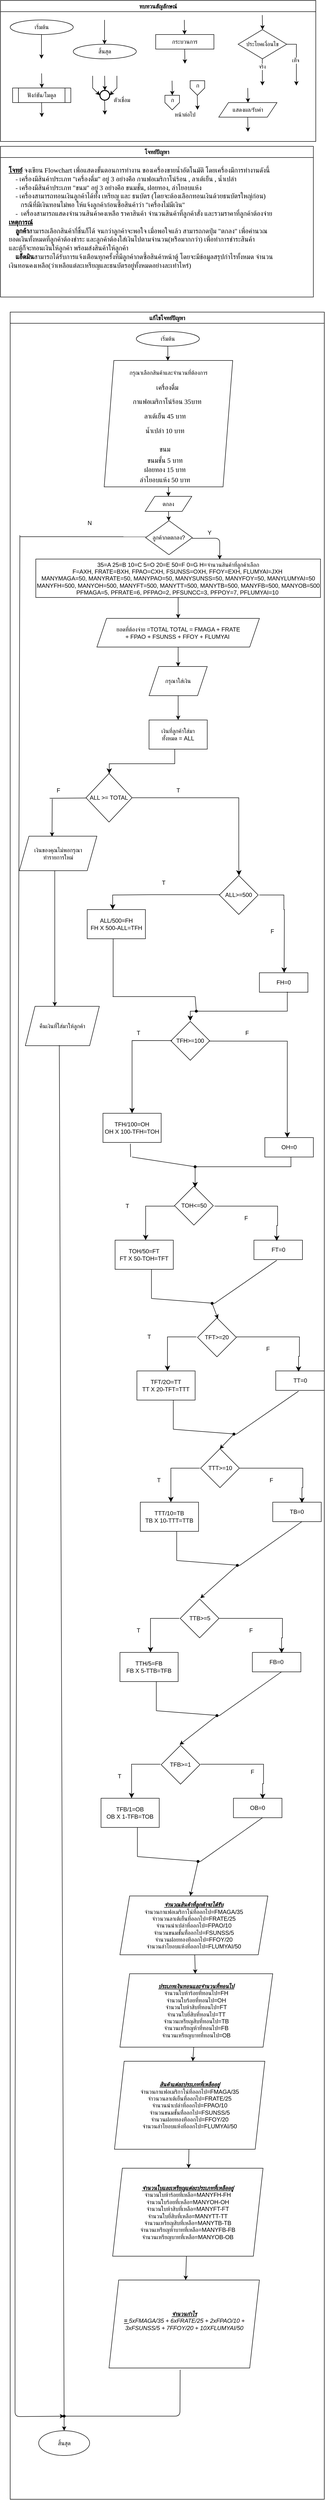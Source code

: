 <mxfile>
    <diagram id="C5RBs43oDa-KdzZeNtuy" name="Page-1">
        <mxGraphModel dx="1872" dy="563" grid="1" gridSize="10" guides="1" tooltips="1" connect="0" arrows="1" fold="1" page="1" pageScale="1" pageWidth="827" pageHeight="1169" math="0" shadow="0">
            <root>
                <mxCell id="WIyWlLk6GJQsqaUBKTNV-0"/>
                <mxCell id="WIyWlLk6GJQsqaUBKTNV-1" parent="WIyWlLk6GJQsqaUBKTNV-0"/>
                <mxCell id="M7CGMbNuYNeq0SnUNNgH-6" value="ทบทวนสัญลักษณ์" style="swimlane;fontFamily=Sarabun;fontSource=https%3A%2F%2Ffonts.googleapis.com%2Fcss%3Ffamily%3DSarabun;" parent="WIyWlLk6GJQsqaUBKTNV-1" vertex="1">
                    <mxGeometry x="-720" y="20" width="650" height="290" as="geometry"/>
                </mxCell>
                <mxCell id="M7CGMbNuYNeq0SnUNNgH-2" value="&lt;font data-font-src=&quot;https://fonts.googleapis.com/css?family=Sarabun&quot; face=&quot;Sarabun&quot;&gt;เริ่มต้น&lt;/font&gt;" style="ellipse;whiteSpace=wrap;html=1;" parent="M7CGMbNuYNeq0SnUNNgH-6" vertex="1">
                    <mxGeometry x="20" y="40" width="130" height="30" as="geometry"/>
                </mxCell>
                <mxCell id="M7CGMbNuYNeq0SnUNNgH-5" value="" style="endArrow=classic;html=1;rounded=0;" parent="M7CGMbNuYNeq0SnUNNgH-6" edge="1">
                    <mxGeometry width="50" height="50" relative="1" as="geometry">
                        <mxPoint x="84.5" y="70" as="sourcePoint"/>
                        <mxPoint x="84.5" y="120" as="targetPoint"/>
                    </mxGeometry>
                </mxCell>
                <mxCell id="M7CGMbNuYNeq0SnUNNgH-3" value="&lt;font face=&quot;Sarabun&quot;&gt;สิ้นสุด&lt;/font&gt;" style="ellipse;whiteSpace=wrap;html=1;" parent="M7CGMbNuYNeq0SnUNNgH-6" vertex="1">
                    <mxGeometry x="150" y="90" width="130" height="30" as="geometry"/>
                </mxCell>
                <mxCell id="M7CGMbNuYNeq0SnUNNgH-4" value="" style="endArrow=classic;html=1;rounded=0;" parent="M7CGMbNuYNeq0SnUNNgH-6" edge="1">
                    <mxGeometry width="50" height="50" relative="1" as="geometry">
                        <mxPoint x="214.5" y="40" as="sourcePoint"/>
                        <mxPoint x="214.5" y="90" as="targetPoint"/>
                    </mxGeometry>
                </mxCell>
                <mxCell id="mvioNwK95yMqdUQ73LqQ-0" value="กระบวนการ" style="rounded=0;whiteSpace=wrap;html=1;fontFamily=Sarabun;fontSource=https%3A%2F%2Ffonts.googleapis.com%2Fcss%3Ffamily%3DSarabun;" parent="M7CGMbNuYNeq0SnUNNgH-6" vertex="1">
                    <mxGeometry x="320" y="70" width="120" height="30" as="geometry"/>
                </mxCell>
                <mxCell id="mvioNwK95yMqdUQ73LqQ-1" value="" style="endArrow=classic;html=1;rounded=0;" parent="M7CGMbNuYNeq0SnUNNgH-6" edge="1">
                    <mxGeometry width="50" height="50" relative="1" as="geometry">
                        <mxPoint x="379" y="40" as="sourcePoint"/>
                        <mxPoint x="379.5" y="70" as="targetPoint"/>
                    </mxGeometry>
                </mxCell>
                <mxCell id="mvioNwK95yMqdUQ73LqQ-2" value="" style="endArrow=classic;html=1;rounded=0;" parent="M7CGMbNuYNeq0SnUNNgH-6" edge="1">
                    <mxGeometry width="50" height="50" relative="1" as="geometry">
                        <mxPoint x="379.75" y="100" as="sourcePoint"/>
                        <mxPoint x="380.25" y="130" as="targetPoint"/>
                    </mxGeometry>
                </mxCell>
                <mxCell id="mvioNwK95yMqdUQ73LqQ-3" value="ประโยคเงื่อนไข" style="rhombus;whiteSpace=wrap;html=1;fontFamily=Sarabun;fontSource=https%3A%2F%2Ffonts.googleapis.com%2Fcss%3Ffamily%3DSarabun;" parent="M7CGMbNuYNeq0SnUNNgH-6" vertex="1">
                    <mxGeometry x="490" y="60" width="100" height="60" as="geometry"/>
                </mxCell>
                <mxCell id="mvioNwK95yMqdUQ73LqQ-4" value="" style="endArrow=classic;html=1;rounded=0;" parent="M7CGMbNuYNeq0SnUNNgH-6" edge="1">
                    <mxGeometry width="50" height="50" relative="1" as="geometry">
                        <mxPoint x="539.71" y="30" as="sourcePoint"/>
                        <mxPoint x="540.21" y="60" as="targetPoint"/>
                    </mxGeometry>
                </mxCell>
                <mxCell id="mvioNwK95yMqdUQ73LqQ-5" value="" style="endArrow=classic;html=1;rounded=0;" parent="M7CGMbNuYNeq0SnUNNgH-6" edge="1">
                    <mxGeometry width="50" height="50" relative="1" as="geometry">
                        <mxPoint x="539.71" y="120" as="sourcePoint"/>
                        <mxPoint x="540" y="175" as="targetPoint"/>
                    </mxGeometry>
                </mxCell>
                <mxCell id="mvioNwK95yMqdUQ73LqQ-7" value="จริง" style="edgeLabel;html=1;align=center;verticalAlign=middle;resizable=0;points=[];fontFamily=Sarabun;fontSource=https%3A%2F%2Ffonts.googleapis.com%2Fcss%3Ffamily%3DSarabun;" parent="mvioNwK95yMqdUQ73LqQ-5" vertex="1" connectable="0">
                    <mxGeometry x="-0.414" y="-1" relative="1" as="geometry">
                        <mxPoint as="offset"/>
                    </mxGeometry>
                </mxCell>
                <mxCell id="mvioNwK95yMqdUQ73LqQ-6" value="" style="endArrow=classic;html=1;rounded=0;exitX=1;exitY=0.5;exitDx=0;exitDy=0;" parent="M7CGMbNuYNeq0SnUNNgH-6" source="mvioNwK95yMqdUQ73LqQ-3" edge="1">
                    <mxGeometry width="50" height="50" relative="1" as="geometry">
                        <mxPoint x="620" y="95" as="sourcePoint"/>
                        <mxPoint x="610" y="175" as="targetPoint"/>
                        <Array as="points">
                            <mxPoint x="610" y="90"/>
                        </Array>
                    </mxGeometry>
                </mxCell>
                <mxCell id="mvioNwK95yMqdUQ73LqQ-8" value="&lt;font data-font-src=&quot;https://fonts.googleapis.com/css?family=Sarabun&quot; face=&quot;Sarabun&quot;&gt;เท็จ&lt;/font&gt;" style="edgeLabel;html=1;align=center;verticalAlign=middle;resizable=0;points=[];" parent="mvioNwK95yMqdUQ73LqQ-6" vertex="1" connectable="0">
                    <mxGeometry x="-0.002" y="-2" relative="1" as="geometry">
                        <mxPoint as="offset"/>
                    </mxGeometry>
                </mxCell>
                <mxCell id="mvioNwK95yMqdUQ73LqQ-9" value="&lt;font data-font-src=&quot;https://fonts.googleapis.com/css?family=Sarabun&quot; face=&quot;Sarabun&quot;&gt;ฟังก์ชัน/โมดูล&lt;/font&gt;" style="shape=process;whiteSpace=wrap;html=1;backgroundOutline=1;" parent="M7CGMbNuYNeq0SnUNNgH-6" vertex="1">
                    <mxGeometry x="25" y="180" width="120" height="30" as="geometry"/>
                </mxCell>
                <mxCell id="mvioNwK95yMqdUQ73LqQ-11" value="" style="endArrow=classic;html=1;rounded=0;" parent="M7CGMbNuYNeq0SnUNNgH-6" edge="1">
                    <mxGeometry width="50" height="50" relative="1" as="geometry">
                        <mxPoint x="84.71" y="150" as="sourcePoint"/>
                        <mxPoint x="85.21" y="180" as="targetPoint"/>
                    </mxGeometry>
                </mxCell>
                <mxCell id="mvioNwK95yMqdUQ73LqQ-12" value="" style="endArrow=classic;html=1;rounded=0;" parent="M7CGMbNuYNeq0SnUNNgH-6" edge="1">
                    <mxGeometry width="50" height="50" relative="1" as="geometry">
                        <mxPoint x="84.71" y="210" as="sourcePoint"/>
                        <mxPoint x="85.21" y="240" as="targetPoint"/>
                    </mxGeometry>
                </mxCell>
                <mxCell id="mvioNwK95yMqdUQ73LqQ-13" value="" style="strokeWidth=2;html=1;shape=mxgraph.flowchart.start_2;whiteSpace=wrap;" parent="M7CGMbNuYNeq0SnUNNgH-6" vertex="1">
                    <mxGeometry x="205" y="185" width="20" height="20" as="geometry"/>
                </mxCell>
                <mxCell id="mvioNwK95yMqdUQ73LqQ-16" value="" style="endArrow=classic;html=1;rounded=0;" parent="M7CGMbNuYNeq0SnUNNgH-6" edge="1">
                    <mxGeometry width="50" height="50" relative="1" as="geometry">
                        <mxPoint x="214.71" y="155" as="sourcePoint"/>
                        <mxPoint x="215.21" y="185" as="targetPoint"/>
                    </mxGeometry>
                </mxCell>
                <mxCell id="mvioNwK95yMqdUQ73LqQ-17" value="" style="endArrow=classic;html=1;rounded=0;entryX=0;entryY=0.5;entryDx=0;entryDy=0;entryPerimeter=0;" parent="M7CGMbNuYNeq0SnUNNgH-6" target="mvioNwK95yMqdUQ73LqQ-13" edge="1">
                    <mxGeometry width="50" height="50" relative="1" as="geometry">
                        <mxPoint x="190.0" y="155" as="sourcePoint"/>
                        <mxPoint x="190.5" y="185" as="targetPoint"/>
                        <Array as="points">
                            <mxPoint x="190" y="180"/>
                        </Array>
                    </mxGeometry>
                </mxCell>
                <mxCell id="mvioNwK95yMqdUQ73LqQ-18" value="" style="endArrow=classic;html=1;rounded=0;entryX=1;entryY=0.5;entryDx=0;entryDy=0;entryPerimeter=0;" parent="M7CGMbNuYNeq0SnUNNgH-6" target="mvioNwK95yMqdUQ73LqQ-13" edge="1">
                    <mxGeometry width="50" height="50" relative="1" as="geometry">
                        <mxPoint x="240.0" y="155" as="sourcePoint"/>
                        <mxPoint x="240.5" y="185" as="targetPoint"/>
                        <Array as="points">
                            <mxPoint x="240" y="180"/>
                        </Array>
                    </mxGeometry>
                </mxCell>
                <mxCell id="mvioNwK95yMqdUQ73LqQ-19" value="" style="endArrow=classic;html=1;rounded=0;" parent="M7CGMbNuYNeq0SnUNNgH-6" edge="1">
                    <mxGeometry width="50" height="50" relative="1" as="geometry">
                        <mxPoint x="214.71" y="205" as="sourcePoint"/>
                        <mxPoint x="215.21" y="235" as="targetPoint"/>
                    </mxGeometry>
                </mxCell>
                <mxCell id="mvioNwK95yMqdUQ73LqQ-20" value="&lt;font data-font-src=&quot;https://fonts.googleapis.com/css?family=Sarabun&quot; face=&quot;Sarabun&quot;&gt;ตัวเชื่อม&lt;/font&gt;" style="text;html=1;align=center;verticalAlign=middle;resizable=0;points=[];autosize=1;strokeColor=none;fillColor=none;" parent="M7CGMbNuYNeq0SnUNNgH-6" vertex="1">
                    <mxGeometry x="220" y="190" width="60" height="30" as="geometry"/>
                </mxCell>
                <mxCell id="mvioNwK95yMqdUQ73LqQ-25" value="" style="endArrow=classic;html=1;rounded=0;" parent="M7CGMbNuYNeq0SnUNNgH-6" edge="1">
                    <mxGeometry width="50" height="50" relative="1" as="geometry">
                        <mxPoint x="353.71" y="165" as="sourcePoint"/>
                        <mxPoint x="354.21" y="195" as="targetPoint"/>
                    </mxGeometry>
                </mxCell>
                <mxCell id="mvioNwK95yMqdUQ73LqQ-21" value="" style="verticalLabelPosition=bottom;verticalAlign=top;html=1;shape=offPageConnector;rounded=0;size=0.5;" parent="M7CGMbNuYNeq0SnUNNgH-6" vertex="1">
                    <mxGeometry x="339" y="195" width="30" height="30" as="geometry"/>
                </mxCell>
                <mxCell id="mvioNwK95yMqdUQ73LqQ-26" value="" style="endArrow=classic;html=1;rounded=0;" parent="M7CGMbNuYNeq0SnUNNgH-6" edge="1">
                    <mxGeometry width="50" height="50" relative="1" as="geometry">
                        <mxPoint x="405.71" y="195" as="sourcePoint"/>
                        <mxPoint x="406.21" y="225" as="targetPoint"/>
                    </mxGeometry>
                </mxCell>
                <mxCell id="mvioNwK95yMqdUQ73LqQ-27" value="" style="verticalLabelPosition=bottom;verticalAlign=top;html=1;shape=offPageConnector;rounded=0;size=0.5;" parent="M7CGMbNuYNeq0SnUNNgH-6" vertex="1">
                    <mxGeometry x="391" y="165" width="30" height="30" as="geometry"/>
                </mxCell>
                <mxCell id="mvioNwK95yMqdUQ73LqQ-28" value="หน้าต่อไป" style="text;html=1;align=center;verticalAlign=middle;resizable=0;points=[];autosize=1;strokeColor=none;fillColor=none;fontFamily=Sarabun;fontSource=https%3A%2F%2Ffonts.googleapis.com%2Fcss%3Ffamily%3DSarabun;" parent="M7CGMbNuYNeq0SnUNNgH-6" vertex="1">
                    <mxGeometry x="345" y="220" width="70" height="30" as="geometry"/>
                </mxCell>
                <mxCell id="mvioNwK95yMqdUQ73LqQ-29" value="ก" style="text;html=1;align=center;verticalAlign=middle;resizable=0;points=[];autosize=1;strokeColor=none;fillColor=none;fontFamily=Sarabun;fontSource=https%3A%2F%2Ffonts.googleapis.com%2Fcss%3Ffamily%3DSarabun;" parent="M7CGMbNuYNeq0SnUNNgH-6" vertex="1">
                    <mxGeometry x="339" y="190" width="30" height="30" as="geometry"/>
                </mxCell>
                <mxCell id="mvioNwK95yMqdUQ73LqQ-30" value="ก" style="text;html=1;align=center;verticalAlign=middle;resizable=0;points=[];autosize=1;strokeColor=none;fillColor=none;fontFamily=Sarabun;fontSource=https%3A%2F%2Ffonts.googleapis.com%2Fcss%3Ffamily%3DSarabun;" parent="M7CGMbNuYNeq0SnUNNgH-6" vertex="1">
                    <mxGeometry x="391" y="160" width="30" height="30" as="geometry"/>
                </mxCell>
                <mxCell id="mvioNwK95yMqdUQ73LqQ-32" value="แสดงผล/รับค่า" style="shape=parallelogram;perimeter=parallelogramPerimeter;whiteSpace=wrap;html=1;fixedSize=1;fontFamily=Sarabun;fontSource=https%3A%2F%2Ffonts.googleapis.com%2Fcss%3Ffamily%3DSarabun;" parent="M7CGMbNuYNeq0SnUNNgH-6" vertex="1">
                    <mxGeometry x="450" y="210" width="120" height="30" as="geometry"/>
                </mxCell>
                <mxCell id="mvioNwK95yMqdUQ73LqQ-33" value="" style="endArrow=classic;html=1;rounded=0;" parent="M7CGMbNuYNeq0SnUNNgH-6" edge="1">
                    <mxGeometry width="50" height="50" relative="1" as="geometry">
                        <mxPoint x="509.71" y="180" as="sourcePoint"/>
                        <mxPoint x="510.21" y="210" as="targetPoint"/>
                    </mxGeometry>
                </mxCell>
                <mxCell id="mvioNwK95yMqdUQ73LqQ-34" value="" style="endArrow=classic;html=1;rounded=0;" parent="M7CGMbNuYNeq0SnUNNgH-6" edge="1">
                    <mxGeometry width="50" height="50" relative="1" as="geometry">
                        <mxPoint x="509.71" y="240" as="sourcePoint"/>
                        <mxPoint x="510.21" y="270" as="targetPoint"/>
                    </mxGeometry>
                </mxCell>
                <mxCell id="mvioNwK95yMqdUQ73LqQ-36" value="แก้ไขโจทย์ปัญหา" style="swimlane;fontFamily=Sarabun;fontSource=https%3A%2F%2Ffonts.googleapis.com%2Fcss%3Ffamily%3DSarabun;" parent="WIyWlLk6GJQsqaUBKTNV-1" vertex="1">
                    <mxGeometry x="-700" y="661" width="647.5" height="4499" as="geometry"/>
                </mxCell>
                <mxCell id="19" style="edgeStyle=none;html=1;exitX=0.5;exitY=1;exitDx=0;exitDy=0;entryX=0.5;entryY=0;entryDx=0;entryDy=0;" parent="mvioNwK95yMqdUQ73LqQ-36" source="mvioNwK95yMqdUQ73LqQ-35" edge="1">
                    <mxGeometry relative="1" as="geometry">
                        <mxPoint x="325" y="100" as="targetPoint"/>
                    </mxGeometry>
                </mxCell>
                <mxCell id="mvioNwK95yMqdUQ73LqQ-35" value="&lt;font data-font-src=&quot;https://fonts.googleapis.com/css?family=Sarabun&quot; face=&quot;Sarabun&quot;&gt;เริ่มต้น&lt;/font&gt;" style="ellipse;whiteSpace=wrap;html=1;" parent="mvioNwK95yMqdUQ73LqQ-36" vertex="1">
                    <mxGeometry x="260" y="40" width="130" height="30" as="geometry"/>
                </mxCell>
                <mxCell id="223" value="" style="edgeStyle=none;html=1;" parent="mvioNwK95yMqdUQ73LqQ-36" source="205" target="222" edge="1">
                    <mxGeometry relative="1" as="geometry"/>
                </mxCell>
                <mxCell id="205" value="ยอดที่ต้องจ่าย =TOTAL TOTAL =&amp;nbsp;FMAGA + FRATE &lt;br&gt;+ FPAO + FSUNSS + FFOY + FLUMYAI&amp;nbsp;" style="shape=parallelogram;perimeter=parallelogramPerimeter;whiteSpace=wrap;html=1;fixedSize=1;fontFamily=Helvetica;fontSize=12;" parent="mvioNwK95yMqdUQ73LqQ-36" vertex="1">
                    <mxGeometry x="178.75" y="630" width="335" height="59" as="geometry"/>
                </mxCell>
                <mxCell id="222" value="กรุณาใส่เงิน" style="shape=parallelogram;perimeter=parallelogramPerimeter;whiteSpace=wrap;html=1;fixedSize=1;" parent="mvioNwK95yMqdUQ73LqQ-36" vertex="1">
                    <mxGeometry x="286.25" y="729" width="120" height="60" as="geometry"/>
                </mxCell>
                <mxCell id="224" value="เงินที่ลูกค้าใส่มา&lt;br&gt;ทั้งหมด = ALL" style="whiteSpace=wrap;html=1;" parent="mvioNwK95yMqdUQ73LqQ-36" vertex="1">
                    <mxGeometry x="286.25" y="839" width="120" height="60" as="geometry"/>
                </mxCell>
                <mxCell id="225" value="" style="edgeStyle=none;html=1;" parent="mvioNwK95yMqdUQ73LqQ-36" source="222" target="224" edge="1">
                    <mxGeometry relative="1" as="geometry"/>
                </mxCell>
                <mxCell id="226" value="ALL &amp;gt;= TOTAL" style="rhombus;whiteSpace=wrap;html=1;" parent="mvioNwK95yMqdUQ73LqQ-36" vertex="1">
                    <mxGeometry x="156.25" y="949" width="95" height="100" as="geometry"/>
                </mxCell>
                <mxCell id="229" value="F" style="text;html=1;align=center;verticalAlign=middle;resizable=0;points=[];autosize=1;strokeColor=none;fillColor=none;" parent="mvioNwK95yMqdUQ73LqQ-36" vertex="1">
                    <mxGeometry x="83.75" y="969" width="30" height="30" as="geometry"/>
                </mxCell>
                <mxCell id="230" value="T" style="text;html=1;align=center;verticalAlign=middle;resizable=0;points=[];autosize=1;strokeColor=none;fillColor=none;" parent="mvioNwK95yMqdUQ73LqQ-36" vertex="1">
                    <mxGeometry x="331.25" y="969" width="30" height="30" as="geometry"/>
                </mxCell>
                <mxCell id="232" value="" style="edgeStyle=segmentEdgeStyle;endArrow=classic;html=1;curved=0;rounded=0;endSize=8;startSize=8;sourcePerimeterSpacing=0;targetPerimeterSpacing=0;" parent="mvioNwK95yMqdUQ73LqQ-36" source="224" target="226" edge="1">
                    <mxGeometry width="100" relative="1" as="geometry">
                        <mxPoint x="368.75" y="929" as="sourcePoint"/>
                        <mxPoint x="298.75" y="969" as="targetPoint"/>
                        <Array as="points">
                            <mxPoint x="339.25" y="929"/>
                            <mxPoint x="204.25" y="929"/>
                        </Array>
                    </mxGeometry>
                </mxCell>
                <mxCell id="228" value="" style="edgeStyle=segmentEdgeStyle;endArrow=classic;html=1;curved=0;rounded=0;endSize=8;startSize=8;sourcePerimeterSpacing=0;targetPerimeterSpacing=0;" parent="mvioNwK95yMqdUQ73LqQ-36" source="226" edge="1">
                    <mxGeometry width="100" relative="1" as="geometry">
                        <mxPoint x="308.75" y="1019" as="sourcePoint"/>
                        <mxPoint x="471.75" y="1159" as="targetPoint"/>
                        <Array as="points">
                            <mxPoint x="471.25" y="999"/>
                            <mxPoint x="471.25" y="1141"/>
                        </Array>
                    </mxGeometry>
                </mxCell>
                <mxCell id="234" value="&lt;div&gt;ALL/500=FH&lt;/div&gt;&lt;div&gt;FH X 500-ALL=TFH&lt;/div&gt;" style="rounded=0;whiteSpace=wrap;html=1;" parent="mvioNwK95yMqdUQ73LqQ-36" vertex="1">
                    <mxGeometry x="158.75" y="1229" width="120" height="60" as="geometry"/>
                </mxCell>
                <mxCell id="235" value="ALL&amp;gt;=500" style="rhombus;whiteSpace=wrap;html=1;" parent="mvioNwK95yMqdUQ73LqQ-36" vertex="1">
                    <mxGeometry x="431.25" y="1159" width="80" height="80" as="geometry"/>
                </mxCell>
                <mxCell id="236" value="" style="edgeStyle=segmentEdgeStyle;endArrow=classic;html=1;curved=0;rounded=0;endSize=8;startSize=8;sourcePerimeterSpacing=0;targetPerimeterSpacing=0;exitX=0.016;exitY=0.492;exitDx=0;exitDy=0;exitPerimeter=0;" parent="mvioNwK95yMqdUQ73LqQ-36" source="235" edge="1">
                    <mxGeometry width="100" relative="1" as="geometry">
                        <mxPoint x="311.25" y="1159" as="sourcePoint"/>
                        <mxPoint x="211.25" y="1229" as="targetPoint"/>
                        <Array as="points">
                            <mxPoint x="291.25" y="1198"/>
                            <mxPoint x="211.25" y="1199"/>
                        </Array>
                    </mxGeometry>
                </mxCell>
                <mxCell id="237" value="T" style="text;html=1;align=center;verticalAlign=middle;resizable=0;points=[];autosize=1;strokeColor=none;fillColor=none;" parent="mvioNwK95yMqdUQ73LqQ-36" vertex="1">
                    <mxGeometry x="301.25" y="1159" width="30" height="30" as="geometry"/>
                </mxCell>
                <mxCell id="238" value="" style="edgeStyle=segmentEdgeStyle;endArrow=classic;html=1;curved=0;rounded=0;endSize=8;startSize=8;sourcePerimeterSpacing=0;targetPerimeterSpacing=0;" parent="mvioNwK95yMqdUQ73LqQ-36" edge="1">
                    <mxGeometry width="100" relative="1" as="geometry">
                        <mxPoint x="513.75" y="1199" as="sourcePoint"/>
                        <mxPoint x="564.75" y="1359" as="targetPoint"/>
                        <Array as="points">
                            <mxPoint x="564.25" y="1199"/>
                            <mxPoint x="564.25" y="1229"/>
                            <mxPoint x="565.25" y="1229"/>
                            <mxPoint x="565.25" y="1239"/>
                        </Array>
                    </mxGeometry>
                </mxCell>
                <mxCell id="239" value="F" style="text;html=1;align=center;verticalAlign=middle;resizable=0;points=[];autosize=1;strokeColor=none;fillColor=none;" parent="mvioNwK95yMqdUQ73LqQ-36" vertex="1">
                    <mxGeometry x="525" y="1259" width="30" height="30" as="geometry"/>
                </mxCell>
                <mxCell id="240" value="FH=0" style="whiteSpace=wrap;html=1;" parent="mvioNwK95yMqdUQ73LqQ-36" vertex="1">
                    <mxGeometry x="513.75" y="1359" width="100" height="40" as="geometry"/>
                </mxCell>
                <mxCell id="241" value="TFH&amp;gt;=100" style="rhombus;whiteSpace=wrap;html=1;" parent="mvioNwK95yMqdUQ73LqQ-36" vertex="1">
                    <mxGeometry x="331.25" y="1459" width="80" height="80" as="geometry"/>
                </mxCell>
                <mxCell id="265" value="T" style="text;html=1;align=center;verticalAlign=middle;resizable=0;points=[];autosize=1;strokeColor=none;fillColor=none;" parent="mvioNwK95yMqdUQ73LqQ-36" vertex="1">
                    <mxGeometry x="248.75" y="1468" width="30" height="30" as="geometry"/>
                </mxCell>
                <mxCell id="266" value="" style="edgeStyle=segmentEdgeStyle;endArrow=classic;html=1;curved=0;rounded=0;endSize=8;startSize=8;sourcePerimeterSpacing=0;targetPerimeterSpacing=0;exitX=0.978;exitY=0.507;exitDx=0;exitDy=0;exitPerimeter=0;" parent="mvioNwK95yMqdUQ73LqQ-36" source="241" edge="1">
                    <mxGeometry width="100" relative="1" as="geometry">
                        <mxPoint x="421.25" y="1498" as="sourcePoint"/>
                        <mxPoint x="571.25" y="1698" as="targetPoint"/>
                        <Array as="points">
                            <mxPoint x="571.25" y="1500"/>
                        </Array>
                    </mxGeometry>
                </mxCell>
                <mxCell id="267" value="F" style="text;html=1;align=center;verticalAlign=middle;resizable=0;points=[];autosize=1;strokeColor=none;fillColor=none;" parent="mvioNwK95yMqdUQ73LqQ-36" vertex="1">
                    <mxGeometry x="472.5" y="1468" width="30" height="30" as="geometry"/>
                </mxCell>
                <mxCell id="269" value="&lt;div&gt;TFH/100=OH&lt;/div&gt;&lt;div&gt;OH X 100-TFH=TOH&lt;/div&gt;" style="rounded=0;whiteSpace=wrap;html=1;" parent="mvioNwK95yMqdUQ73LqQ-36" vertex="1">
                    <mxGeometry x="191.25" y="1648" width="120" height="60" as="geometry"/>
                </mxCell>
                <mxCell id="270" value="OH=0" style="whiteSpace=wrap;html=1;" parent="mvioNwK95yMqdUQ73LqQ-36" vertex="1">
                    <mxGeometry x="525" y="1698" width="100" height="40" as="geometry"/>
                </mxCell>
                <mxCell id="271" value="TOH&amp;lt;=50" style="rhombus;whiteSpace=wrap;html=1;" parent="mvioNwK95yMqdUQ73LqQ-36" vertex="1">
                    <mxGeometry x="338.75" y="1798" width="80" height="80" as="geometry"/>
                </mxCell>
                <mxCell id="272" value="" style="edgeStyle=segmentEdgeStyle;endArrow=classic;html=1;curved=0;rounded=0;endSize=8;startSize=8;sourcePerimeterSpacing=0;targetPerimeterSpacing=0;" parent="mvioNwK95yMqdUQ73LqQ-36" target="271" edge="1">
                    <mxGeometry width="100" relative="1" as="geometry">
                        <mxPoint x="578.75" y="1738" as="sourcePoint"/>
                        <mxPoint x="499.25" y="1798" as="targetPoint"/>
                        <Array as="points">
                            <mxPoint x="579.25" y="1758"/>
                            <mxPoint x="381.25" y="1758"/>
                            <mxPoint x="381.25" y="1798"/>
                            <mxPoint x="379.25" y="1798"/>
                        </Array>
                    </mxGeometry>
                </mxCell>
                <mxCell id="275" value="" style="shape=waypoint;sketch=0;size=6;pointerEvents=1;points=[];fillColor=none;resizable=0;rotatable=0;perimeter=centerPerimeter;snapToPoint=1;" parent="mvioNwK95yMqdUQ73LqQ-36" vertex="1">
                    <mxGeometry x="371.25" y="1748" width="20" height="20" as="geometry"/>
                </mxCell>
                <mxCell id="277" value="&lt;div&gt;TOH/50=FT&lt;/div&gt;&lt;div&gt;FT X 50-TOH=TFT&lt;/div&gt;" style="rounded=0;whiteSpace=wrap;html=1;" parent="mvioNwK95yMqdUQ73LqQ-36" vertex="1">
                    <mxGeometry x="216.25" y="1909" width="120" height="60" as="geometry"/>
                </mxCell>
                <mxCell id="278" value="FT=0" style="whiteSpace=wrap;html=1;" parent="mvioNwK95yMqdUQ73LqQ-36" vertex="1">
                    <mxGeometry x="502.5" y="1909" width="100" height="40" as="geometry"/>
                </mxCell>
                <mxCell id="279" value="" style="edgeStyle=segmentEdgeStyle;endArrow=classic;html=1;curved=0;rounded=0;endSize=8;startSize=8;sourcePerimeterSpacing=0;targetPerimeterSpacing=0;" parent="mvioNwK95yMqdUQ73LqQ-36" target="277" edge="1">
                    <mxGeometry width="100" relative="1" as="geometry">
                        <mxPoint x="338.75" y="1839" as="sourcePoint"/>
                        <mxPoint x="328.75" y="1879" as="targetPoint"/>
                        <Array as="points">
                            <mxPoint x="279.25" y="1839"/>
                        </Array>
                    </mxGeometry>
                </mxCell>
                <mxCell id="280" value="T" style="text;html=1;align=center;verticalAlign=middle;resizable=0;points=[];autosize=1;strokeColor=none;fillColor=none;" parent="mvioNwK95yMqdUQ73LqQ-36" vertex="1">
                    <mxGeometry x="226.25" y="1824" width="30" height="30" as="geometry"/>
                </mxCell>
                <mxCell id="281" value="" style="edgeStyle=segmentEdgeStyle;endArrow=classic;html=1;curved=0;rounded=0;endSize=8;startSize=8;sourcePerimeterSpacing=0;targetPerimeterSpacing=0;entryX=0.47;entryY=0.039;entryDx=0;entryDy=0;entryPerimeter=0;" parent="mvioNwK95yMqdUQ73LqQ-36" target="278" edge="1">
                    <mxGeometry width="100" relative="1" as="geometry">
                        <mxPoint x="421.25" y="1839" as="sourcePoint"/>
                        <mxPoint x="521.25" y="1879" as="targetPoint"/>
                        <Array as="points">
                            <mxPoint x="551.25" y="1839"/>
                            <mxPoint x="551.25" y="1879"/>
                            <mxPoint x="549.25" y="1879"/>
                        </Array>
                    </mxGeometry>
                </mxCell>
                <mxCell id="282" value="F" style="text;html=1;align=center;verticalAlign=middle;resizable=0;points=[];autosize=1;strokeColor=none;fillColor=none;" parent="mvioNwK95yMqdUQ73LqQ-36" vertex="1">
                    <mxGeometry x="471.25" y="1849" width="30" height="30" as="geometry"/>
                </mxCell>
                <mxCell id="286" value="TFT&amp;gt;=20" style="rhombus;whiteSpace=wrap;html=1;" parent="mvioNwK95yMqdUQ73LqQ-36" vertex="1">
                    <mxGeometry x="386.25" y="2069" width="80" height="80" as="geometry"/>
                </mxCell>
                <mxCell id="290" value="" style="shape=waypoint;sketch=0;size=6;pointerEvents=1;points=[];fillColor=none;resizable=0;rotatable=0;perimeter=centerPerimeter;snapToPoint=1;" parent="mvioNwK95yMqdUQ73LqQ-36" vertex="1">
                    <mxGeometry x="406.25" y="2029" width="20" height="20" as="geometry"/>
                </mxCell>
                <mxCell id="291" value="" style="endArrow=classic;html=1;entryX=0.526;entryY=0.02;entryDx=0;entryDy=0;entryPerimeter=0;exitX=0.467;exitY=0.828;exitDx=0;exitDy=0;exitPerimeter=0;" parent="mvioNwK95yMqdUQ73LqQ-36" source="290" target="286" edge="1">
                    <mxGeometry width="50" height="50" relative="1" as="geometry">
                        <mxPoint x="341.25" y="2059" as="sourcePoint"/>
                        <mxPoint x="391.25" y="2009" as="targetPoint"/>
                    </mxGeometry>
                </mxCell>
                <mxCell id="303" value="TTT&amp;gt;=10" style="rhombus;whiteSpace=wrap;html=1;" parent="mvioNwK95yMqdUQ73LqQ-36" vertex="1">
                    <mxGeometry x="392.5" y="2338" width="80" height="80" as="geometry"/>
                </mxCell>
                <mxCell id="313" value="TB=0" style="whiteSpace=wrap;html=1;" parent="mvioNwK95yMqdUQ73LqQ-36" vertex="1">
                    <mxGeometry x="541.25" y="2448" width="100" height="40" as="geometry"/>
                </mxCell>
                <mxCell id="315" value="T" style="text;html=1;align=center;verticalAlign=middle;resizable=0;points=[];autosize=1;strokeColor=none;fillColor=none;" parent="mvioNwK95yMqdUQ73LqQ-36" vertex="1">
                    <mxGeometry x="291.25" y="2388" width="30" height="30" as="geometry"/>
                </mxCell>
                <mxCell id="351" value="TFB&amp;gt;=1" style="rhombus;whiteSpace=wrap;html=1;" parent="mvioNwK95yMqdUQ73LqQ-36" vertex="1">
                    <mxGeometry x="311.25" y="2948" width="80" height="80" as="geometry"/>
                </mxCell>
                <mxCell id="353" value="เงินของคุณไม่พอกรุณา&lt;br&gt;ทำรายการใหม่" style="shape=parallelogram;perimeter=parallelogramPerimeter;whiteSpace=wrap;html=1;fixedSize=1;" parent="mvioNwK95yMqdUQ73LqQ-36" vertex="1">
                    <mxGeometry x="18.75" y="1078" width="160" height="71" as="geometry"/>
                </mxCell>
                <mxCell id="227" value="" style="endArrow=none;html=1;entryX=0.008;entryY=0.505;entryDx=0;entryDy=0;entryPerimeter=0;" parent="mvioNwK95yMqdUQ73LqQ-36" target="226" edge="1">
                    <mxGeometry width="50" height="50" relative="1" as="geometry">
                        <mxPoint x="81.25" y="1000" as="sourcePoint"/>
                        <mxPoint x="111.25" y="1038" as="targetPoint"/>
                        <Array as="points"/>
                    </mxGeometry>
                </mxCell>
                <mxCell id="354" value="" style="endArrow=classic;html=1;exitX=0.098;exitY=1.073;exitDx=0;exitDy=0;exitPerimeter=0;" parent="mvioNwK95yMqdUQ73LqQ-36" source="229" edge="1">
                    <mxGeometry width="50" height="50" relative="1" as="geometry">
                        <mxPoint x="221.25" y="1138" as="sourcePoint"/>
                        <mxPoint x="86.25" y="1079" as="targetPoint"/>
                    </mxGeometry>
                </mxCell>
                <mxCell id="355" value="คืนเงินที่ใส่มาให้ลูกค้า" style="shape=parallelogram;perimeter=parallelogramPerimeter;whiteSpace=wrap;html=1;fixedSize=1;" parent="mvioNwK95yMqdUQ73LqQ-36" vertex="1">
                    <mxGeometry x="31.25" y="1428" width="152.5" height="81" as="geometry"/>
                </mxCell>
                <mxCell id="356" value="" style="endArrow=classic;html=1;exitX=0.457;exitY=0.999;exitDx=0;exitDy=0;exitPerimeter=0;entryX=0.398;entryY=0;entryDx=0;entryDy=0;entryPerimeter=0;" parent="mvioNwK95yMqdUQ73LqQ-36" source="353" target="355" edge="1">
                    <mxGeometry width="50" height="50" relative="1" as="geometry">
                        <mxPoint x="301.25" y="1218" as="sourcePoint"/>
                        <mxPoint x="351.25" y="1168" as="targetPoint"/>
                    </mxGeometry>
                </mxCell>
                <mxCell id="345" value="F" style="text;html=1;align=center;verticalAlign=middle;resizable=0;points=[];autosize=1;strokeColor=none;fillColor=none;" parent="mvioNwK95yMqdUQ73LqQ-36" vertex="1">
                    <mxGeometry x="483.75" y="2988" width="30" height="30" as="geometry"/>
                </mxCell>
                <mxCell id="361" value="" style="edgeStyle=none;html=1;" parent="mvioNwK95yMqdUQ73LqQ-36" source="358" target="359" edge="1">
                    <mxGeometry relative="1" as="geometry"/>
                </mxCell>
                <mxCell id="358" value="&lt;b&gt;&lt;i&gt;&lt;u&gt;จำนวณสินค้าที่ลูกค้าจะได้รับ&lt;br&gt;&lt;/u&gt;&lt;/i&gt;&lt;/b&gt;จำนวนกาแฟอเมริกาโน่ที่ออกไป=FMAGA/35&lt;br&gt;จำวนวนลาเต้เย็นที่ออกไป=FRATE/25&lt;br&gt;จำนวนนำเปล่าที่ออกไป=FPAO/10&lt;br&gt;จำนวนขนมชั้นที่่ออกไป=FSUNSS/5&lt;br&gt;จำนวนฝอยทองทีออกไป=FFOY/20&lt;br&gt;จำนวนลำไยอบแห้งที่ออกไป=FLUMYAI/50" style="shape=parallelogram;perimeter=parallelogramPerimeter;whiteSpace=wrap;html=1;fixedSize=1;" parent="mvioNwK95yMqdUQ73LqQ-36" vertex="1">
                    <mxGeometry x="226.25" y="3258" width="305" height="121" as="geometry"/>
                </mxCell>
                <mxCell id="363" value="" style="edgeStyle=none;html=1;" parent="mvioNwK95yMqdUQ73LqQ-36" source="359" target="362" edge="1">
                    <mxGeometry relative="1" as="geometry"/>
                </mxCell>
                <mxCell id="359" value="&lt;div&gt;&lt;b&gt;&lt;i&gt;&lt;u&gt;ประเภทเงินทอนและจำนวนที่ทอนไป&lt;/u&gt;&lt;/i&gt;&lt;/b&gt;&lt;/div&gt;&lt;div&gt;จำนวนใบห้าร้อยที่ทอนไป=FH&lt;/div&gt;&lt;div&gt;จำนวนใบร้อยที่ทอนไป=OH&lt;/div&gt;&lt;div&gt;จำนวนใบห้าสิบที่ทอนไป=FT&lt;/div&gt;&lt;div&gt;จำนวนใบยี่สิบที่ทอนไป=TT&lt;/div&gt;&lt;div&gt;จำนวนเหรียญสิบที่ทอนไป=TB&lt;/div&gt;&lt;div&gt;จำนวนเหรียญห้าที่ทอนไป=FB&lt;/div&gt;&lt;div&gt;จำนวนเหรียญบาทที่ทอนไป=OB&lt;/div&gt;" style="shape=parallelogram;perimeter=parallelogramPerimeter;whiteSpace=wrap;html=1;fixedSize=1;" parent="mvioNwK95yMqdUQ73LqQ-36" vertex="1">
                    <mxGeometry x="226.25" y="3418" width="315" height="151" as="geometry"/>
                </mxCell>
                <mxCell id="367" value="" style="edgeStyle=none;html=1;" parent="mvioNwK95yMqdUQ73LqQ-36" source="362" target="364" edge="1">
                    <mxGeometry relative="1" as="geometry"/>
                </mxCell>
                <mxCell id="362" value="&lt;b&gt;&lt;i&gt;&lt;u&gt;สินค้าแต่ละประเภทที่เหลืออยู่&lt;br&gt;&lt;/u&gt;&lt;/i&gt;&lt;/b&gt;จำนวนกาแฟอเมริกาโน่ที่ออกไป=FMAGA/35&lt;br&gt;จำวนวนลาเต้เย็นที่ออกไป=FRATE/25&lt;br&gt;จำนวนนำเปล่าที่ออกไป=FPAO/10&lt;br&gt;จำนวนขนมชั้นที่่ออกไป=FSUNSS/5&lt;br&gt;จำนวนฝอยทองทีออกไป=FFOY/20&lt;br&gt;จำนวนลำไยอบแห้งที่ออกไป=FLUMYAI/50" style="shape=parallelogram;perimeter=parallelogramPerimeter;whiteSpace=wrap;html=1;fixedSize=1;" parent="mvioNwK95yMqdUQ73LqQ-36" vertex="1">
                    <mxGeometry x="215" y="3598" width="310" height="181" as="geometry"/>
                </mxCell>
                <mxCell id="366" value="" style="edgeStyle=none;html=1;" parent="mvioNwK95yMqdUQ73LqQ-36" source="364" target="365" edge="1">
                    <mxGeometry relative="1" as="geometry"/>
                </mxCell>
                <mxCell id="364" value="&lt;b&gt;&lt;i&gt;&lt;u&gt;จำนวนใบและเหรียญแต่ละประเภทที่เหลืออยู่&lt;br&gt;&lt;/u&gt;&lt;/i&gt;&lt;/b&gt;&lt;div&gt;จำนวนใบห้าร้อยที่เหลือ=MANYFH-FH&lt;/div&gt;&lt;div&gt;จำนวนใบร้อยที่เหลือ=MANYOH-OH&lt;/div&gt;&lt;div&gt;จำนวนใบห้าสิบที่เหลือ=MANYFT-FT&lt;/div&gt;&lt;div&gt;จำนวนใบยี่สิบที่เหลือ=MANYTT-TT&lt;/div&gt;&lt;div&gt;จำนวนเหรียญสิบที่เหลือ=MANYTB-TB&lt;/div&gt;&lt;div&gt;จำนวนเหรียญห้าบาทที่เหลือ=MANYFB-FB&lt;/div&gt;&lt;div&gt;จำนวนเหรียญบาทที่เหลือ=MANYOB-OB&lt;/div&gt;" style="shape=parallelogram;perimeter=parallelogramPerimeter;whiteSpace=wrap;html=1;fixedSize=1;" parent="mvioNwK95yMqdUQ73LqQ-36" vertex="1">
                    <mxGeometry x="211.25" y="3818" width="310" height="181" as="geometry"/>
                </mxCell>
                <mxCell id="365" value="&lt;i style=&quot;&quot;&gt;&lt;b style=&quot;text-decoration-line: underline;&quot;&gt;จำนวนกำไร &lt;br&gt;=&amp;nbsp;&lt;/b&gt;5xFMAGA/35 + 6xFRATE/25 + 2xFPAO/10 + 3xFSUNSS/5 + 7FFOY/20 + 10XFLUMYAI/50&lt;br&gt;&lt;/i&gt;&lt;div&gt;&lt;br&gt;&lt;/div&gt;" style="shape=parallelogram;perimeter=parallelogramPerimeter;whiteSpace=wrap;html=1;fixedSize=1;" parent="mvioNwK95yMqdUQ73LqQ-36" vertex="1">
                    <mxGeometry x="203.75" y="4048" width="310" height="181" as="geometry"/>
                </mxCell>
                <mxCell id="368" value="สิ้นสุด" style="ellipse;whiteSpace=wrap;html=1;" parent="mvioNwK95yMqdUQ73LqQ-36" vertex="1">
                    <mxGeometry x="58.75" y="4358" width="105" height="51" as="geometry"/>
                </mxCell>
                <mxCell id="242" value="" style="edgeStyle=segmentEdgeStyle;endArrow=classic;html=1;curved=0;rounded=0;endSize=8;startSize=8;sourcePerimeterSpacing=0;targetPerimeterSpacing=0;" parent="mvioNwK95yMqdUQ73LqQ-36" edge="1">
                    <mxGeometry width="100" relative="1" as="geometry">
                        <mxPoint x="571.25" y="1398" as="sourcePoint"/>
                        <mxPoint x="371.25" y="1458" as="targetPoint"/>
                        <Array as="points">
                            <mxPoint x="571.25" y="1438"/>
                            <mxPoint x="371.25" y="1438"/>
                        </Array>
                    </mxGeometry>
                </mxCell>
                <mxCell id="243" value="" style="endArrow=none;html=1;entryX=0.446;entryY=0.998;entryDx=0;entryDy=0;entryPerimeter=0;" parent="mvioNwK95yMqdUQ73LqQ-36" target="234" edge="1">
                    <mxGeometry width="50" height="50" relative="1" as="geometry">
                        <mxPoint x="212.25" y="1408" as="sourcePoint"/>
                        <mxPoint x="351.25" y="1288" as="targetPoint"/>
                    </mxGeometry>
                </mxCell>
                <mxCell id="244" value="" style="endArrow=none;html=1;" parent="mvioNwK95yMqdUQ73LqQ-36" edge="1">
                    <mxGeometry width="50" height="50" relative="1" as="geometry">
                        <mxPoint x="211.25" y="1408" as="sourcePoint"/>
                        <mxPoint x="381.25" y="1408" as="targetPoint"/>
                    </mxGeometry>
                </mxCell>
                <mxCell id="247" value="" style="endArrow=none;html=1;startArrow=none;" parent="mvioNwK95yMqdUQ73LqQ-36" source="245" edge="1">
                    <mxGeometry width="50" height="50" relative="1" as="geometry">
                        <mxPoint x="381.25" y="1408" as="sourcePoint"/>
                        <mxPoint x="381.25" y="1438" as="targetPoint"/>
                    </mxGeometry>
                </mxCell>
                <mxCell id="248" value="" style="endArrow=none;html=1;" parent="mvioNwK95yMqdUQ73LqQ-36" target="245" edge="1">
                    <mxGeometry width="50" height="50" relative="1" as="geometry">
                        <mxPoint x="381.25" y="1408" as="sourcePoint"/>
                        <mxPoint x="381.25" y="1438" as="targetPoint"/>
                    </mxGeometry>
                </mxCell>
                <mxCell id="245" value="" style="shape=waypoint;sketch=0;size=6;pointerEvents=1;points=[];fillColor=none;resizable=0;rotatable=0;perimeter=centerPerimeter;snapToPoint=1;" parent="mvioNwK95yMqdUQ73LqQ-36" vertex="1">
                    <mxGeometry x="373.75" y="1428" width="20" height="20" as="geometry"/>
                </mxCell>
                <mxCell id="263" value="" style="edgeStyle=segmentEdgeStyle;endArrow=classic;html=1;curved=0;rounded=0;endSize=8;startSize=8;sourcePerimeterSpacing=0;targetPerimeterSpacing=0;exitX=0.033;exitY=0.493;exitDx=0;exitDy=0;exitPerimeter=0;" parent="mvioNwK95yMqdUQ73LqQ-36" source="241" edge="1">
                    <mxGeometry width="100" relative="1" as="geometry">
                        <mxPoint x="311.25" y="1518" as="sourcePoint"/>
                        <mxPoint x="251.25" y="1648" as="targetPoint"/>
                        <Array as="points">
                            <mxPoint x="251.25" y="1498"/>
                            <mxPoint x="251.25" y="1588"/>
                        </Array>
                    </mxGeometry>
                </mxCell>
                <mxCell id="273" value="" style="endArrow=none;html=1;exitX=0.471;exitY=1.045;exitDx=0;exitDy=0;exitPerimeter=0;" parent="mvioNwK95yMqdUQ73LqQ-36" source="269" edge="1">
                    <mxGeometry width="50" height="50" relative="1" as="geometry">
                        <mxPoint x="381.25" y="1698" as="sourcePoint"/>
                        <mxPoint x="248.25" y="1738" as="targetPoint"/>
                    </mxGeometry>
                </mxCell>
                <mxCell id="274" value="" style="endArrow=none;html=1;" parent="mvioNwK95yMqdUQ73LqQ-36" edge="1">
                    <mxGeometry width="50" height="50" relative="1" as="geometry">
                        <mxPoint x="251.25" y="1738" as="sourcePoint"/>
                        <mxPoint x="381.25" y="1758" as="targetPoint"/>
                    </mxGeometry>
                </mxCell>
                <mxCell id="287" value="" style="endArrow=none;html=1;exitX=0.625;exitY=1;exitDx=0;exitDy=0;exitPerimeter=0;" parent="mvioNwK95yMqdUQ73LqQ-36" source="277" edge="1">
                    <mxGeometry width="50" height="50" relative="1" as="geometry">
                        <mxPoint x="341.25" y="2059" as="sourcePoint"/>
                        <mxPoint x="291.25" y="2029" as="targetPoint"/>
                    </mxGeometry>
                </mxCell>
                <mxCell id="288" value="" style="endArrow=none;html=1;" parent="mvioNwK95yMqdUQ73LqQ-36" edge="1">
                    <mxGeometry width="50" height="50" relative="1" as="geometry">
                        <mxPoint x="291.25" y="2029" as="sourcePoint"/>
                        <mxPoint x="421.25" y="2039" as="targetPoint"/>
                    </mxGeometry>
                </mxCell>
                <mxCell id="289" value="" style="endArrow=none;html=1;entryX=0.47;entryY=1.039;entryDx=0;entryDy=0;entryPerimeter=0;" parent="mvioNwK95yMqdUQ73LqQ-36" target="278" edge="1">
                    <mxGeometry width="50" height="50" relative="1" as="geometry">
                        <mxPoint x="421.25" y="2039" as="sourcePoint"/>
                        <mxPoint x="391.25" y="2009" as="targetPoint"/>
                    </mxGeometry>
                </mxCell>
                <mxCell id="292" value="&lt;div&gt;TFT/2O=TT&lt;/div&gt;&lt;div&gt;TT X 20-TFT=TTT&lt;/div&gt;" style="rounded=0;whiteSpace=wrap;html=1;" parent="mvioNwK95yMqdUQ73LqQ-36" vertex="1">
                    <mxGeometry x="261.25" y="2178" width="120" height="60" as="geometry"/>
                </mxCell>
                <mxCell id="293" value="TT=0" style="whiteSpace=wrap;html=1;" parent="mvioNwK95yMqdUQ73LqQ-36" vertex="1">
                    <mxGeometry x="547.5" y="2178" width="100" height="40" as="geometry"/>
                </mxCell>
                <mxCell id="294" value="" style="edgeStyle=segmentEdgeStyle;endArrow=classic;html=1;curved=0;rounded=0;endSize=8;startSize=8;sourcePerimeterSpacing=0;targetPerimeterSpacing=0;" parent="mvioNwK95yMqdUQ73LqQ-36" target="292" edge="1">
                    <mxGeometry width="100" relative="1" as="geometry">
                        <mxPoint x="383.75" y="2108" as="sourcePoint"/>
                        <mxPoint x="1073.75" y="1487" as="targetPoint"/>
                        <Array as="points">
                            <mxPoint x="324.25" y="2108"/>
                        </Array>
                    </mxGeometry>
                </mxCell>
                <mxCell id="295" value="T" style="text;html=1;align=center;verticalAlign=middle;resizable=0;points=[];autosize=1;strokeColor=none;fillColor=none;" parent="mvioNwK95yMqdUQ73LqQ-36" vertex="1">
                    <mxGeometry x="271.25" y="2093" width="30" height="30" as="geometry"/>
                </mxCell>
                <mxCell id="296" value="" style="edgeStyle=segmentEdgeStyle;endArrow=classic;html=1;curved=0;rounded=0;endSize=8;startSize=8;sourcePerimeterSpacing=0;targetPerimeterSpacing=0;entryX=0.47;entryY=0.039;entryDx=0;entryDy=0;entryPerimeter=0;" parent="mvioNwK95yMqdUQ73LqQ-36" target="293" edge="1">
                    <mxGeometry width="100" relative="1" as="geometry">
                        <mxPoint x="466.25" y="2108" as="sourcePoint"/>
                        <mxPoint x="1266.25" y="1487" as="targetPoint"/>
                        <Array as="points">
                            <mxPoint x="596.25" y="2108"/>
                            <mxPoint x="596.25" y="2148"/>
                            <mxPoint x="594.25" y="2148"/>
                        </Array>
                    </mxGeometry>
                </mxCell>
                <mxCell id="297" value="F" style="text;html=1;align=center;verticalAlign=middle;resizable=0;points=[];autosize=1;strokeColor=none;fillColor=none;" parent="mvioNwK95yMqdUQ73LqQ-36" vertex="1">
                    <mxGeometry x="516.25" y="2118" width="30" height="30" as="geometry"/>
                </mxCell>
                <mxCell id="298" value="" style="shape=waypoint;sketch=0;size=6;pointerEvents=1;points=[];fillColor=none;resizable=0;rotatable=0;perimeter=centerPerimeter;snapToPoint=1;" parent="mvioNwK95yMqdUQ73LqQ-36" vertex="1">
                    <mxGeometry x="451.25" y="2298" width="20" height="20" as="geometry"/>
                </mxCell>
                <mxCell id="299" value="" style="endArrow=classic;html=1;entryX=0.491;entryY=0.006;entryDx=0;entryDy=0;entryPerimeter=0;exitX=0.467;exitY=0.828;exitDx=0;exitDy=0;exitPerimeter=0;" parent="mvioNwK95yMqdUQ73LqQ-36" source="298" target="303" edge="1">
                    <mxGeometry width="50" height="50" relative="1" as="geometry">
                        <mxPoint x="1086.25" y="1667" as="sourcePoint"/>
                        <mxPoint x="473.33" y="2339.6" as="targetPoint"/>
                    </mxGeometry>
                </mxCell>
                <mxCell id="300" value="" style="endArrow=none;html=1;exitX=0.625;exitY=1;exitDx=0;exitDy=0;exitPerimeter=0;" parent="mvioNwK95yMqdUQ73LqQ-36" source="292" edge="1">
                    <mxGeometry width="50" height="50" relative="1" as="geometry">
                        <mxPoint x="386.25" y="2328" as="sourcePoint"/>
                        <mxPoint x="336.25" y="2298" as="targetPoint"/>
                    </mxGeometry>
                </mxCell>
                <mxCell id="301" value="" style="endArrow=none;html=1;" parent="mvioNwK95yMqdUQ73LqQ-36" edge="1">
                    <mxGeometry width="50" height="50" relative="1" as="geometry">
                        <mxPoint x="336.25" y="2298" as="sourcePoint"/>
                        <mxPoint x="466.25" y="2308" as="targetPoint"/>
                    </mxGeometry>
                </mxCell>
                <mxCell id="302" value="" style="endArrow=none;html=1;entryX=0.47;entryY=1.039;entryDx=0;entryDy=0;entryPerimeter=0;" parent="mvioNwK95yMqdUQ73LqQ-36" target="293" edge="1">
                    <mxGeometry width="50" height="50" relative="1" as="geometry">
                        <mxPoint x="466.25" y="2308" as="sourcePoint"/>
                        <mxPoint x="436.25" y="2278" as="targetPoint"/>
                    </mxGeometry>
                </mxCell>
                <mxCell id="304" value="&lt;div&gt;TTT/10=TB&lt;/div&gt;&lt;div&gt;TB X 10-TTT=TTB&lt;/div&gt;" style="rounded=0;whiteSpace=wrap;html=1;" parent="mvioNwK95yMqdUQ73LqQ-36" vertex="1">
                    <mxGeometry x="268.25" y="2448" width="120" height="60" as="geometry"/>
                </mxCell>
                <mxCell id="305" value="" style="edgeStyle=segmentEdgeStyle;endArrow=classic;html=1;curved=0;rounded=0;endSize=8;startSize=8;sourcePerimeterSpacing=0;targetPerimeterSpacing=0;" parent="mvioNwK95yMqdUQ73LqQ-36" target="304" edge="1">
                    <mxGeometry width="100" relative="1" as="geometry">
                        <mxPoint x="390.75" y="2378" as="sourcePoint"/>
                        <mxPoint x="1080.75" y="1757" as="targetPoint"/>
                        <Array as="points">
                            <mxPoint x="331.25" y="2378"/>
                        </Array>
                    </mxGeometry>
                </mxCell>
                <mxCell id="306" value="" style="edgeStyle=segmentEdgeStyle;endArrow=classic;html=1;curved=0;rounded=0;endSize=8;startSize=8;sourcePerimeterSpacing=0;targetPerimeterSpacing=0;entryX=0.47;entryY=0.039;entryDx=0;entryDy=0;entryPerimeter=0;" parent="mvioNwK95yMqdUQ73LqQ-36" edge="1">
                    <mxGeometry width="100" relative="1" as="geometry">
                        <mxPoint x="473.25" y="2378" as="sourcePoint"/>
                        <mxPoint x="601.5" y="2449.56" as="targetPoint"/>
                        <Array as="points">
                            <mxPoint x="603.25" y="2378"/>
                            <mxPoint x="603.25" y="2418"/>
                            <mxPoint x="601.25" y="2418"/>
                        </Array>
                    </mxGeometry>
                </mxCell>
                <mxCell id="307" value="F" style="text;html=1;align=center;verticalAlign=middle;resizable=0;points=[];autosize=1;strokeColor=none;fillColor=none;" parent="mvioNwK95yMqdUQ73LqQ-36" vertex="1">
                    <mxGeometry x="523.25" y="2388" width="30" height="30" as="geometry"/>
                </mxCell>
                <mxCell id="308" value="" style="shape=waypoint;sketch=0;size=6;pointerEvents=1;points=[];fillColor=none;resizable=0;rotatable=0;perimeter=centerPerimeter;snapToPoint=1;" parent="mvioNwK95yMqdUQ73LqQ-36" vertex="1">
                    <mxGeometry x="458.25" y="2568" width="20" height="20" as="geometry"/>
                </mxCell>
                <mxCell id="309" value="" style="endArrow=classic;html=1;exitX=0.467;exitY=0.828;exitDx=0;exitDy=0;exitPerimeter=0;entryX=0.518;entryY=-0.017;entryDx=0;entryDy=0;entryPerimeter=0;" parent="mvioNwK95yMqdUQ73LqQ-36" source="308" target="328" edge="1">
                    <mxGeometry width="50" height="50" relative="1" as="geometry">
                        <mxPoint x="1093.25" y="1937" as="sourcePoint"/>
                        <mxPoint x="391.25" y="2638" as="targetPoint"/>
                    </mxGeometry>
                </mxCell>
                <mxCell id="310" value="" style="endArrow=none;html=1;exitX=0.625;exitY=1;exitDx=0;exitDy=0;exitPerimeter=0;" parent="mvioNwK95yMqdUQ73LqQ-36" source="304" edge="1">
                    <mxGeometry width="50" height="50" relative="1" as="geometry">
                        <mxPoint x="393.25" y="2598" as="sourcePoint"/>
                        <mxPoint x="343.25" y="2568" as="targetPoint"/>
                    </mxGeometry>
                </mxCell>
                <mxCell id="311" value="" style="endArrow=none;html=1;" parent="mvioNwK95yMqdUQ73LqQ-36" edge="1">
                    <mxGeometry width="50" height="50" relative="1" as="geometry">
                        <mxPoint x="343.25" y="2568" as="sourcePoint"/>
                        <mxPoint x="473.25" y="2578" as="targetPoint"/>
                    </mxGeometry>
                </mxCell>
                <mxCell id="312" value="" style="endArrow=none;html=1;entryX=0.6;entryY=1;entryDx=0;entryDy=0;entryPerimeter=0;" parent="mvioNwK95yMqdUQ73LqQ-36" target="313" edge="1">
                    <mxGeometry width="50" height="50" relative="1" as="geometry">
                        <mxPoint x="473.25" y="2578" as="sourcePoint"/>
                        <mxPoint x="581.25" y="2508" as="targetPoint"/>
                    </mxGeometry>
                </mxCell>
                <mxCell id="328" value="TTB&amp;gt;=5" style="rhombus;whiteSpace=wrap;html=1;" parent="mvioNwK95yMqdUQ73LqQ-36" vertex="1">
                    <mxGeometry x="350.5" y="2647" width="80" height="80" as="geometry"/>
                </mxCell>
                <mxCell id="329" value="FB=0" style="whiteSpace=wrap;html=1;" parent="mvioNwK95yMqdUQ73LqQ-36" vertex="1">
                    <mxGeometry x="499.25" y="2757" width="100" height="40" as="geometry"/>
                </mxCell>
                <mxCell id="330" value="T" style="text;html=1;align=center;verticalAlign=middle;resizable=0;points=[];autosize=1;strokeColor=none;fillColor=none;" parent="mvioNwK95yMqdUQ73LqQ-36" vertex="1">
                    <mxGeometry x="249.25" y="2697" width="30" height="30" as="geometry"/>
                </mxCell>
                <mxCell id="331" value="&lt;div&gt;TTH/5=FB&lt;/div&gt;&lt;div&gt;FB X 5-TTB=TFB&lt;/div&gt;" style="rounded=0;whiteSpace=wrap;html=1;" parent="mvioNwK95yMqdUQ73LqQ-36" vertex="1">
                    <mxGeometry x="226.25" y="2757" width="120" height="60" as="geometry"/>
                </mxCell>
                <mxCell id="332" value="" style="edgeStyle=segmentEdgeStyle;endArrow=classic;html=1;curved=0;rounded=0;endSize=8;startSize=8;sourcePerimeterSpacing=0;targetPerimeterSpacing=0;" parent="mvioNwK95yMqdUQ73LqQ-36" target="331" edge="1">
                    <mxGeometry width="100" relative="1" as="geometry">
                        <mxPoint x="348.75" y="2687" as="sourcePoint"/>
                        <mxPoint x="1038.75" y="2066" as="targetPoint"/>
                        <Array as="points">
                            <mxPoint x="289.25" y="2687"/>
                        </Array>
                    </mxGeometry>
                </mxCell>
                <mxCell id="333" value="" style="edgeStyle=segmentEdgeStyle;endArrow=classic;html=1;curved=0;rounded=0;endSize=8;startSize=8;sourcePerimeterSpacing=0;targetPerimeterSpacing=0;entryX=0.47;entryY=0.039;entryDx=0;entryDy=0;entryPerimeter=0;" parent="mvioNwK95yMqdUQ73LqQ-36" edge="1">
                    <mxGeometry width="100" relative="1" as="geometry">
                        <mxPoint x="431.25" y="2687" as="sourcePoint"/>
                        <mxPoint x="559.5" y="2758.56" as="targetPoint"/>
                        <Array as="points">
                            <mxPoint x="561.25" y="2687"/>
                            <mxPoint x="561.25" y="2727"/>
                            <mxPoint x="559.25" y="2727"/>
                        </Array>
                    </mxGeometry>
                </mxCell>
                <mxCell id="334" value="F" style="text;html=1;align=center;verticalAlign=middle;resizable=0;points=[];autosize=1;strokeColor=none;fillColor=none;" parent="mvioNwK95yMqdUQ73LqQ-36" vertex="1">
                    <mxGeometry x="481.25" y="2697" width="30" height="30" as="geometry"/>
                </mxCell>
                <mxCell id="335" value="" style="shape=waypoint;sketch=0;size=6;pointerEvents=1;points=[];fillColor=none;resizable=0;rotatable=0;perimeter=centerPerimeter;snapToPoint=1;" parent="mvioNwK95yMqdUQ73LqQ-36" vertex="1">
                    <mxGeometry x="416.25" y="2877" width="20" height="20" as="geometry"/>
                </mxCell>
                <mxCell id="336" value="" style="endArrow=classic;html=1;exitX=0.467;exitY=0.828;exitDx=0;exitDy=0;exitPerimeter=0;" parent="mvioNwK95yMqdUQ73LqQ-36" source="335" edge="1">
                    <mxGeometry width="50" height="50" relative="1" as="geometry">
                        <mxPoint x="1051.25" y="2246" as="sourcePoint"/>
                        <mxPoint x="349.25" y="2947" as="targetPoint"/>
                    </mxGeometry>
                </mxCell>
                <mxCell id="337" value="" style="endArrow=none;html=1;exitX=0.625;exitY=1;exitDx=0;exitDy=0;exitPerimeter=0;" parent="mvioNwK95yMqdUQ73LqQ-36" source="331" edge="1">
                    <mxGeometry width="50" height="50" relative="1" as="geometry">
                        <mxPoint x="351.25" y="2907" as="sourcePoint"/>
                        <mxPoint x="301.25" y="2877" as="targetPoint"/>
                    </mxGeometry>
                </mxCell>
                <mxCell id="338" value="" style="endArrow=none;html=1;" parent="mvioNwK95yMqdUQ73LqQ-36" edge="1">
                    <mxGeometry width="50" height="50" relative="1" as="geometry">
                        <mxPoint x="301.25" y="2877" as="sourcePoint"/>
                        <mxPoint x="431.25" y="2887" as="targetPoint"/>
                    </mxGeometry>
                </mxCell>
                <mxCell id="339" value="" style="endArrow=none;html=1;entryX=0.6;entryY=1;entryDx=0;entryDy=0;entryPerimeter=0;" parent="mvioNwK95yMqdUQ73LqQ-36" target="329" edge="1">
                    <mxGeometry width="50" height="50" relative="1" as="geometry">
                        <mxPoint x="431.25" y="2887" as="sourcePoint"/>
                        <mxPoint x="539.25" y="2817" as="targetPoint"/>
                    </mxGeometry>
                </mxCell>
                <mxCell id="340" value="OB=0" style="whiteSpace=wrap;html=1;" parent="mvioNwK95yMqdUQ73LqQ-36" vertex="1">
                    <mxGeometry x="460.25" y="3057" width="100" height="40" as="geometry"/>
                </mxCell>
                <mxCell id="341" value="T" style="text;html=1;align=center;verticalAlign=middle;resizable=0;points=[];autosize=1;strokeColor=none;fillColor=none;" parent="mvioNwK95yMqdUQ73LqQ-36" vertex="1">
                    <mxGeometry x="210.25" y="2997" width="30" height="30" as="geometry"/>
                </mxCell>
                <mxCell id="342" value="&lt;div&gt;TFB/1=OB&lt;/div&gt;&lt;div&gt;OB X 1-TFB=TOB&lt;/div&gt;" style="rounded=0;whiteSpace=wrap;html=1;" parent="mvioNwK95yMqdUQ73LqQ-36" vertex="1">
                    <mxGeometry x="187.25" y="3057" width="120" height="60" as="geometry"/>
                </mxCell>
                <mxCell id="343" value="" style="edgeStyle=segmentEdgeStyle;endArrow=classic;html=1;curved=0;rounded=0;endSize=8;startSize=8;sourcePerimeterSpacing=0;targetPerimeterSpacing=0;" parent="mvioNwK95yMqdUQ73LqQ-36" target="342" edge="1">
                    <mxGeometry width="100" relative="1" as="geometry">
                        <mxPoint x="309.75" y="2987" as="sourcePoint"/>
                        <mxPoint x="999.75" y="2366" as="targetPoint"/>
                        <Array as="points">
                            <mxPoint x="250.25" y="2987"/>
                        </Array>
                    </mxGeometry>
                </mxCell>
                <mxCell id="344" value="" style="edgeStyle=segmentEdgeStyle;endArrow=classic;html=1;curved=0;rounded=0;endSize=8;startSize=8;sourcePerimeterSpacing=0;targetPerimeterSpacing=0;entryX=0.47;entryY=0.039;entryDx=0;entryDy=0;entryPerimeter=0;" parent="mvioNwK95yMqdUQ73LqQ-36" edge="1">
                    <mxGeometry width="100" relative="1" as="geometry">
                        <mxPoint x="392.25" y="2987" as="sourcePoint"/>
                        <mxPoint x="520.5" y="3058.56" as="targetPoint"/>
                        <Array as="points">
                            <mxPoint x="522.25" y="2987"/>
                            <mxPoint x="522.25" y="3027"/>
                            <mxPoint x="520.25" y="3027"/>
                        </Array>
                    </mxGeometry>
                </mxCell>
                <mxCell id="346" value="" style="shape=waypoint;sketch=0;size=6;pointerEvents=1;points=[];fillColor=none;resizable=0;rotatable=0;perimeter=centerPerimeter;snapToPoint=1;" parent="mvioNwK95yMqdUQ73LqQ-36" vertex="1">
                    <mxGeometry x="377.25" y="3177" width="20" height="20" as="geometry"/>
                </mxCell>
                <mxCell id="347" value="" style="endArrow=classic;html=1;exitX=0.467;exitY=0.828;exitDx=0;exitDy=0;exitPerimeter=0;" parent="mvioNwK95yMqdUQ73LqQ-36" source="346" edge="1">
                    <mxGeometry width="50" height="50" relative="1" as="geometry">
                        <mxPoint x="1012.25" y="2546" as="sourcePoint"/>
                        <mxPoint x="371.25" y="3258" as="targetPoint"/>
                    </mxGeometry>
                </mxCell>
                <mxCell id="348" value="" style="endArrow=none;html=1;exitX=0.625;exitY=1;exitDx=0;exitDy=0;exitPerimeter=0;" parent="mvioNwK95yMqdUQ73LqQ-36" source="342" edge="1">
                    <mxGeometry width="50" height="50" relative="1" as="geometry">
                        <mxPoint x="312.25" y="3207" as="sourcePoint"/>
                        <mxPoint x="262.25" y="3177" as="targetPoint"/>
                    </mxGeometry>
                </mxCell>
                <mxCell id="349" value="" style="endArrow=none;html=1;" parent="mvioNwK95yMqdUQ73LqQ-36" edge="1">
                    <mxGeometry width="50" height="50" relative="1" as="geometry">
                        <mxPoint x="262.25" y="3177" as="sourcePoint"/>
                        <mxPoint x="392.25" y="3187" as="targetPoint"/>
                    </mxGeometry>
                </mxCell>
                <mxCell id="350" value="" style="endArrow=none;html=1;entryX=0.6;entryY=1;entryDx=0;entryDy=0;entryPerimeter=0;" parent="mvioNwK95yMqdUQ73LqQ-36" target="340" edge="1">
                    <mxGeometry width="50" height="50" relative="1" as="geometry">
                        <mxPoint x="392.25" y="3187" as="sourcePoint"/>
                        <mxPoint x="500.25" y="3117" as="targetPoint"/>
                    </mxGeometry>
                </mxCell>
                <mxCell id="357" value="" style="endArrow=classic;html=1;exitX=0.459;exitY=0.988;exitDx=0;exitDy=0;exitPerimeter=0;" parent="mvioNwK95yMqdUQ73LqQ-36" source="355" edge="1">
                    <mxGeometry width="50" height="50" relative="1" as="geometry">
                        <mxPoint x="301.25" y="1548" as="sourcePoint"/>
                        <mxPoint x="111.25" y="4358" as="targetPoint"/>
                    </mxGeometry>
                </mxCell>
                <mxCell id="369" value="" style="endArrow=none;html=1;entryX=0.473;entryY=1.019;entryDx=0;entryDy=0;entryPerimeter=0;startArrow=none;" parent="mvioNwK95yMqdUQ73LqQ-36" source="371" target="365" edge="1">
                    <mxGeometry width="50" height="50" relative="1" as="geometry">
                        <mxPoint x="111.25" y="4328" as="sourcePoint"/>
                        <mxPoint x="371.25" y="4348" as="targetPoint"/>
                        <Array as="points">
                            <mxPoint x="350" y="4328"/>
                        </Array>
                    </mxGeometry>
                </mxCell>
                <mxCell id="372" value="" style="endArrow=none;html=1;entryDx=0;entryDy=0;entryPerimeter=0;" parent="mvioNwK95yMqdUQ73LqQ-36" target="371" edge="1">
                    <mxGeometry width="50" height="50" relative="1" as="geometry">
                        <mxPoint x="111.25" y="4328" as="sourcePoint"/>
                        <mxPoint x="350.38" y="4232.439" as="targetPoint"/>
                    </mxGeometry>
                </mxCell>
                <mxCell id="371" value="" style="shape=waypoint;sketch=0;size=6;pointerEvents=1;points=[];fillColor=none;resizable=0;rotatable=0;perimeter=centerPerimeter;snapToPoint=1;" parent="mvioNwK95yMqdUQ73LqQ-36" vertex="1">
                    <mxGeometry x="101.25" y="4318" width="20" height="20" as="geometry"/>
                </mxCell>
                <mxCell id="376" value="" style="edgeStyle=none;html=1;" edge="1" parent="mvioNwK95yMqdUQ73LqQ-36" source="373" target="205">
                    <mxGeometry relative="1" as="geometry"/>
                </mxCell>
                <mxCell id="373" value="35=A 25=B 10=C 5=O 20=E 50=F 0=G H=จำนวนสินค้าที่ลูกค้าเลือก &lt;br&gt;F=AXH, FRATE=BXH,&amp;nbsp;FPAO=CXH,&amp;nbsp;FSUNSS=OXH,&amp;nbsp;FFOY=EXH,&amp;nbsp;FLUMYAI=JXH&amp;nbsp;&lt;br&gt;MANYMAGA=50, MANYRATE=50,&amp;nbsp;MANYPAO=50,&amp;nbsp;MANYSUNSS=50,&amp;nbsp;MANYFOY=50,&amp;nbsp;MANYLUMYAI=50&lt;br&gt;MANYFH=500,&amp;nbsp;MANYOH=500,&amp;nbsp;MANYFT=500,&amp;nbsp;MANYTT=500,&amp;nbsp;MANYTB=500,&amp;nbsp;MANYFB=500,&amp;nbsp;MANYOB=500&lt;br&gt;PFMAGA=5,&amp;nbsp;PFRATE=6,&amp;nbsp;PFPAO=2,&amp;nbsp;PFSUNCC=3,&amp;nbsp;PFPOY=7,&amp;nbsp;PFLUMYAI=10&amp;nbsp;" style="whiteSpace=wrap;html=1;" vertex="1" parent="mvioNwK95yMqdUQ73LqQ-36">
                    <mxGeometry x="52.81" y="508" width="586.88" height="79" as="geometry"/>
                </mxCell>
                <mxCell id="396" value="" style="edgeStyle=none;html=1;" edge="1" parent="mvioNwK95yMqdUQ73LqQ-36" source="377" target="395">
                    <mxGeometry relative="1" as="geometry"/>
                </mxCell>
                <mxCell id="377" value="" style="shape=parallelogram;perimeter=parallelogramPerimeter;whiteSpace=wrap;html=1;fixedSize=1;" vertex="1" parent="mvioNwK95yMqdUQ73LqQ-36">
                    <mxGeometry x="193.75" y="99.5" width="265" height="260" as="geometry"/>
                </mxCell>
                <mxCell id="386" value="&lt;span style=&quot;font-family: Sarabun; font-size: 14px; text-align: left;&quot;&gt;กาแฟอเมริกาโน่ร้อน 35บาท&lt;/span&gt;" style="text;strokeColor=none;align=center;fillColor=none;html=1;verticalAlign=middle;whiteSpace=wrap;rounded=0;" vertex="1" parent="mvioNwK95yMqdUQ73LqQ-36">
                    <mxGeometry x="231.25" y="169.5" width="185" height="30" as="geometry"/>
                </mxCell>
                <mxCell id="387" value="&lt;div style=&quot;text-align: left;&quot;&gt;&lt;span style=&quot;background-color: initial; font-size: 14px;&quot;&gt;&lt;font face=&quot;Sarabun&quot;&gt;เ&lt;/font&gt;&lt;/span&gt;&lt;span style=&quot;font-family: Sarabun; background-color: initial; font-size: 14px;&quot;&gt;ครื่องดื่ม&lt;/span&gt;&lt;/div&gt;" style="text;strokeColor=none;align=center;fillColor=none;html=1;verticalAlign=middle;whiteSpace=wrap;rounded=0;" vertex="1" parent="mvioNwK95yMqdUQ73LqQ-36">
                    <mxGeometry x="263.75" y="139.5" width="120" height="30" as="geometry"/>
                </mxCell>
                <mxCell id="388" value="&lt;span style=&quot;font-family: Sarabun; font-size: 14px; text-align: left;&quot;&gt;ลาเต้เย็น 45 บาท&lt;/span&gt;&lt;span style=&quot;color: rgba(0, 0, 0, 0); font-family: monospace; font-size: 0px; text-align: start;&quot;&gt;%3CmxGraphModel%3E%3Croot%3E%3CmxCell%20id%3D%220%22%2F%3E%3CmxCell%20id%3D%221%22%20parent%3D%220%22%2F%3E%3CmxCell%20id%3D%222%22%20value%3D%22%26lt%3Bspan%20style%3D%26quot%3Bfont-family%3A%20Sarabun%3B%20font-size%3A%2014px%3B%20text-align%3A%20left%3B%26quot%3B%26gt%3B%E0%B8%81%E0%B8%B2%E0%B9%81%E0%B8%9F%E0%B8%AD%E0%B9%80%E0%B8%A1%E0%B8%A3%E0%B8%B4%E0%B8%81%E0%B8%B2%E0%B9%82%E0%B8%99%E0%B9%88%E0%B8%A3%E0%B9%89%E0%B8%AD%E0%B8%99%26lt%3B%2Fspan%26gt%3B%22%20style%3D%22text%3BstrokeColor%3Dnone%3Balign%3Dcenter%3BfillColor%3Dnone%3Bhtml%3D1%3BverticalAlign%3Dmiddle%3BwhiteSpace%3Dwrap%3Brounded%3D0%3B%22%20vertex%3D%221%22%20parent%3D%221%22%3E%3CmxGeometry%20x%3D%22-452.5%22%20y%3D%22810%22%20width%3D%22120%22%20height%3D%2230%22%20as%3D%22geometry%22%2F%3E%3C%2FmxCell%3E%3C%2Froot%3E%3C%2FmxGraphModel%3E&lt;/span&gt;" style="text;strokeColor=none;align=center;fillColor=none;html=1;verticalAlign=middle;whiteSpace=wrap;rounded=0;" vertex="1" parent="mvioNwK95yMqdUQ73LqQ-36">
                    <mxGeometry x="258.75" y="199.5" width="120" height="30" as="geometry"/>
                </mxCell>
                <mxCell id="389" value="&lt;span style=&quot;font-family: Sarabun; font-size: 14px; text-align: left;&quot;&gt;น้ำเปล่า 10 บาท&lt;/span&gt;" style="text;strokeColor=none;align=center;fillColor=none;html=1;verticalAlign=middle;whiteSpace=wrap;rounded=0;" vertex="1" parent="mvioNwK95yMqdUQ73LqQ-36">
                    <mxGeometry x="258.75" y="229.5" width="120" height="30" as="geometry"/>
                </mxCell>
                <mxCell id="390" value="&lt;div style=&quot;text-align: left;&quot;&gt;&lt;span style=&quot;background-color: initial; font-size: 14px;&quot;&gt;&lt;font face=&quot;Sarabun&quot;&gt;ขนม&lt;/font&gt;&lt;/span&gt;&lt;/div&gt;" style="text;strokeColor=none;align=center;fillColor=none;html=1;verticalAlign=middle;whiteSpace=wrap;rounded=0;" vertex="1" parent="mvioNwK95yMqdUQ73LqQ-36">
                    <mxGeometry x="258.75" y="266.5" width="120" height="30" as="geometry"/>
                </mxCell>
                <mxCell id="391" value="&lt;div style=&quot;text-align: left;&quot;&gt;&lt;font face=&quot;Sarabun&quot;&gt;&lt;span style=&quot;font-size: 14px;&quot;&gt;ขนมชั้น 5 บาท&lt;/span&gt;&lt;/font&gt;&lt;/div&gt;" style="text;strokeColor=none;align=center;fillColor=none;html=1;verticalAlign=middle;whiteSpace=wrap;rounded=0;" vertex="1" parent="mvioNwK95yMqdUQ73LqQ-36">
                    <mxGeometry x="258.75" y="290.5" width="120" height="30" as="geometry"/>
                </mxCell>
                <mxCell id="392" value="&lt;div style=&quot;text-align: left;&quot;&gt;&lt;font face=&quot;Sarabun&quot;&gt;&lt;span style=&quot;font-size: 14px;&quot;&gt;ฝอยทอง 15 บาท&lt;/span&gt;&lt;/font&gt;&lt;/div&gt;" style="text;strokeColor=none;align=center;fillColor=none;html=1;verticalAlign=middle;whiteSpace=wrap;rounded=0;" vertex="1" parent="mvioNwK95yMqdUQ73LqQ-36">
                    <mxGeometry x="258.75" y="309.5" width="120" height="30" as="geometry"/>
                </mxCell>
                <mxCell id="393" value="&lt;div style=&quot;text-align: left;&quot;&gt;&lt;span style=&quot;background-color: initial; font-size: 14px;&quot;&gt;&lt;font face=&quot;Sarabun&quot;&gt;ลำไยอบแห้ง 50 บาท&lt;/font&gt;&lt;/span&gt;&lt;/div&gt;" style="text;strokeColor=none;align=center;fillColor=none;html=1;verticalAlign=middle;whiteSpace=wrap;rounded=0;" vertex="1" parent="mvioNwK95yMqdUQ73LqQ-36">
                    <mxGeometry x="258.75" y="329.5" width="120" height="30" as="geometry"/>
                </mxCell>
                <mxCell id="394" value="กรุณาเลือกสินค้าและจำนวนที่ต้องการ" style="text;html=1;align=center;verticalAlign=middle;resizable=0;points=[];autosize=1;strokeColor=none;fillColor=none;" vertex="1" parent="mvioNwK95yMqdUQ73LqQ-36">
                    <mxGeometry x="221.25" y="109.5" width="210" height="30" as="geometry"/>
                </mxCell>
                <mxCell id="398" value="" style="edgeStyle=none;html=1;" edge="1" parent="mvioNwK95yMqdUQ73LqQ-36" source="395" target="397">
                    <mxGeometry relative="1" as="geometry"/>
                </mxCell>
                <mxCell id="395" value="ตกลง" style="shape=parallelogram;perimeter=parallelogramPerimeter;whiteSpace=wrap;html=1;fixedSize=1;" vertex="1" parent="mvioNwK95yMqdUQ73LqQ-36">
                    <mxGeometry x="278.13" y="379" width="96.25" height="31" as="geometry"/>
                </mxCell>
                <mxCell id="397" value="ลูกค้ากดตกลง?" style="rhombus;whiteSpace=wrap;html=1;" vertex="1" parent="mvioNwK95yMqdUQ73LqQ-36">
                    <mxGeometry x="279.25" y="429" width="96.25" height="70" as="geometry"/>
                </mxCell>
                <mxCell id="403" value="" style="endArrow=classic;html=1;entryX=0.646;entryY=0.008;entryDx=0;entryDy=0;entryPerimeter=0;exitX=0.995;exitY=0.52;exitDx=0;exitDy=0;exitPerimeter=0;" edge="1" parent="mvioNwK95yMqdUQ73LqQ-36" source="397" target="373">
                    <mxGeometry width="50" height="50" relative="1" as="geometry">
                        <mxPoint x="260" y="459" as="sourcePoint"/>
                        <mxPoint x="310" y="409" as="targetPoint"/>
                        <Array as="points">
                            <mxPoint x="432" y="465"/>
                        </Array>
                    </mxGeometry>
                </mxCell>
                <mxCell id="404" value="Y" style="text;html=1;strokeColor=none;fillColor=none;align=center;verticalAlign=middle;whiteSpace=wrap;rounded=0;" vertex="1" parent="mvioNwK95yMqdUQ73LqQ-36">
                    <mxGeometry x="381.25" y="439" width="60" height="30" as="geometry"/>
                </mxCell>
                <mxCell id="406" value="N" style="text;html=1;strokeColor=none;fillColor=none;align=center;verticalAlign=middle;whiteSpace=wrap;rounded=0;" vertex="1" parent="mvioNwK95yMqdUQ73LqQ-36">
                    <mxGeometry x="133.75" y="419" width="60" height="30" as="geometry"/>
                </mxCell>
                <mxCell id="mvioNwK95yMqdUQ73LqQ-70" value="&lt;font data-font-src=&quot;https://fonts.googleapis.com/css?family=Sarabun&quot; face=&quot;Sarabun&quot;&gt;โจทย์ปัญหา&lt;/font&gt;" style="swimlane;whiteSpace=wrap;html=1;" parent="WIyWlLk6GJQsqaUBKTNV-1" vertex="1">
                    <mxGeometry x="-720" y="320" width="645" height="310" as="geometry"/>
                </mxCell>
                <mxCell id="mvioNwK95yMqdUQ73LqQ-71" value="&lt;p style=&quot;line-height: 120%;&quot;&gt;&lt;font data-font-src=&quot;https://fonts.googleapis.com/css?family=Sarabun&quot; face=&quot;Sarabun&quot; style=&quot;font-size: 14px;&quot;&gt;&lt;b&gt;&lt;u&gt;โจทย์&lt;/u&gt;&lt;/b&gt; จงเขียน Flowchart เพื่อแสดงขั้นตอนการทำงาน ของเครื่องขายน้ำอัตโนมัติ โดยเครื่องมีการทำงานดังนี้&lt;br&gt;&amp;nbsp; &amp;nbsp; - เครื่องมีสินค้าประเภท &quot;เครื่องดื่ม&quot; อยู่ 3 อย่างคือ กาแฟอเมริกาโน่ร้อน , ลาเต้เย็น , น้ำเปล่า&lt;br&gt;&amp;nbsp; &amp;nbsp; - เครื่องมีสินค้าประเภท &quot;ขนม&quot; อยู่ 3 อย่างคือ ขนมชั้น, ฝอยทอง, ลำไยอบแห้ง&lt;br&gt;&amp;nbsp; &amp;nbsp; - เครื่องสามารถทอนเงินลูกค้าได้ทั้ง เหรียญ และ ธนบัตร (โดยจะต้องเลือกทอนเงินด้วยธนบัตรใหญ่ก่อน)&lt;br&gt;&lt;/font&gt;&lt;span style=&quot;font-family: Sarabun; background-color: initial;&quot;&gt;&amp;nbsp; &amp;nbsp; &amp;nbsp; &amp;nbsp;กรณีที่มีเงินทอนไม่พอ ให้แจ้งลูกค้าก่อนซื้อสินค้าว่า &quot;เครื่องไม่มีเงิน&quot;&lt;br&gt;&amp;nbsp; &amp;nbsp; -&amp;nbsp; เครื่องสามารถแสดงจำนวนสินค้าคงเหลือ ราคาสินค้า จำนวนสินค้าที่ลูกค้าสั่ง และรวมราคาที่ลูกค้าต้องจ่าย&lt;br&gt;&lt;/span&gt;&lt;span style=&quot;font-family: Sarabun; background-color: initial;&quot;&gt;&lt;b&gt;&lt;u&gt;เหตุการณ์&lt;/u&gt;&lt;/b&gt;&lt;br&gt;&amp;nbsp; &amp;nbsp; &lt;b&gt;ลูกค้า&lt;/b&gt;สามารถเลือกสินค้ากี่ชิ้นก็ได้ จนกว่าลูกค้าจะพอใจ เมื่อพอใจแล้ว สามารถกดปุ่ม &quot;ตกลง&quot; เพื่อคำนวณ&lt;br&gt;ยอดเงินทั้งหมดที่ลูกค้าต้องชำระ และลูกค้าต้องใส่เงินไปตามจำนวน(หรือมากกว่า) เพื่อทำการชำระสินค้า&lt;br&gt;และตู้ก็จะทอนเงินให้ลูกค้า พร้อมส่งสินค้าให้ลูกค้า&lt;br&gt;&amp;nbsp; &amp;nbsp; &lt;b&gt;แอ็ดมิน&lt;/b&gt;สามารถได้รับการแจ้งเตือนทุกครั้งที่มีลูกค้ากดซื้อสินค้าหน้าตู้ โดยจะมีข้อมูลสรุปกำไรทั้งหมด จำนวน&lt;br&gt;เงินทอนคงเหลือ(ว่าเหลือแต่ละเหรียญและธนบัตรอยู่ทั้งหมดอย่างละเท่าไหร่)&lt;/span&gt;&lt;/p&gt;" style="text;html=1;align=left;verticalAlign=top;resizable=0;points=[];autosize=1;strokeColor=none;fillColor=none;fontSize=14;" parent="mvioNwK95yMqdUQ73LqQ-70" vertex="1">
                    <mxGeometry x="15" y="20" width="630" height="260" as="geometry"/>
                </mxCell>
                <mxCell id="402" value="" style="endArrow=none;html=1;entryX=0.014;entryY=0.474;entryDx=0;entryDy=0;entryPerimeter=0;" edge="1" parent="WIyWlLk6GJQsqaUBKTNV-1" target="397">
                    <mxGeometry width="50" height="50" relative="1" as="geometry">
                        <mxPoint x="-680" y="1123" as="sourcePoint"/>
                        <mxPoint x="-390" y="1070" as="targetPoint"/>
                    </mxGeometry>
                </mxCell>
                <mxCell id="405" value="" style="endArrow=classic;html=1;" edge="1" parent="WIyWlLk6GJQsqaUBKTNV-1" target="371">
                    <mxGeometry width="50" height="50" relative="1" as="geometry">
                        <mxPoint x="-680" y="1120" as="sourcePoint"/>
                        <mxPoint x="-660" y="1310" as="targetPoint"/>
                        <Array as="points">
                            <mxPoint x="-690" y="4410"/>
                            <mxPoint x="-690" y="4990"/>
                        </Array>
                    </mxGeometry>
                </mxCell>
            </root>
        </mxGraphModel>
    </diagram>
</mxfile>